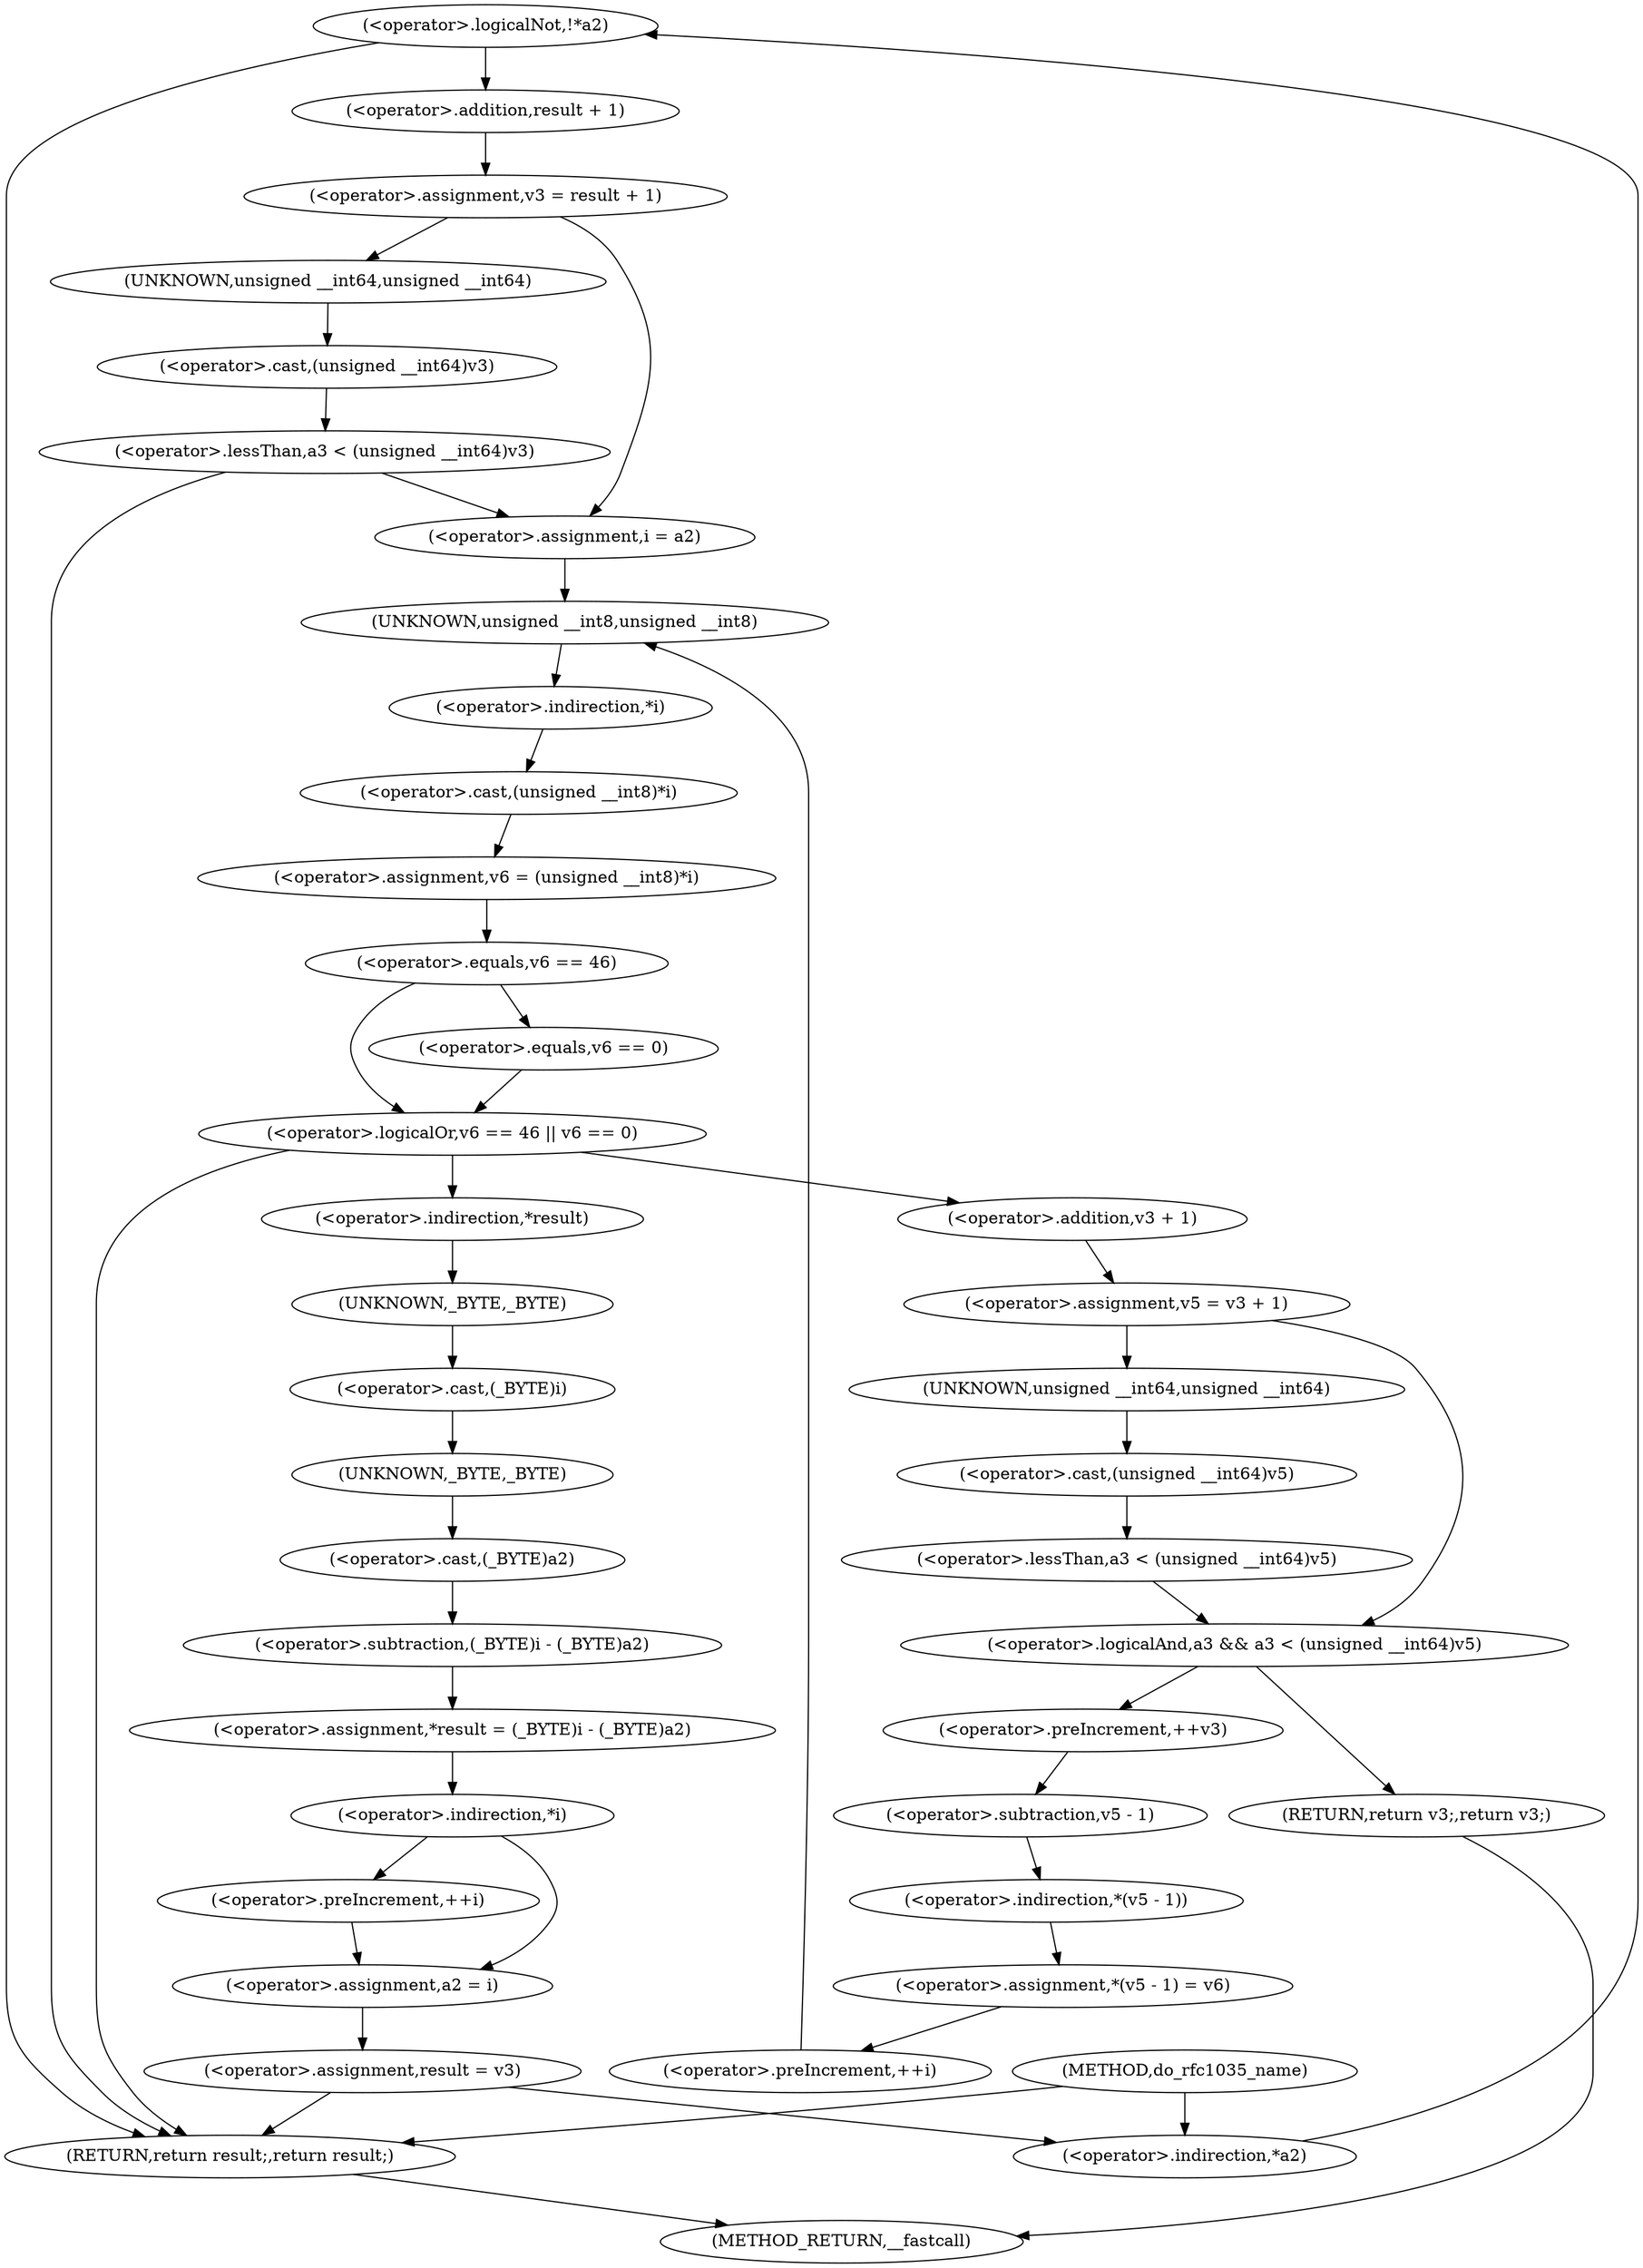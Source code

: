 digraph do_rfc1035_name {  
"1000118" [label = "(<operator>.logicalNot,!*a2)" ]
"1000119" [label = "(<operator>.indirection,*a2)" ]
"1000122" [label = "(<operator>.assignment,v3 = result + 1)" ]
"1000124" [label = "(<operator>.addition,result + 1)" ]
"1000131" [label = "(<operator>.lessThan,a3 < (unsigned __int64)v3)" ]
"1000133" [label = "(<operator>.cast,(unsigned __int64)v3)" ]
"1000134" [label = "(UNKNOWN,unsigned __int64,unsigned __int64)" ]
"1000138" [label = "(<operator>.assignment,i = a2)" ]
"1000141" [label = "(<operator>.preIncrement,++i)" ]
"1000144" [label = "(<operator>.assignment,v6 = (unsigned __int8)*i)" ]
"1000146" [label = "(<operator>.cast,(unsigned __int8)*i)" ]
"1000147" [label = "(UNKNOWN,unsigned __int8,unsigned __int8)" ]
"1000148" [label = "(<operator>.indirection,*i)" ]
"1000151" [label = "(<operator>.logicalOr,v6 == 46 || v6 == 0)" ]
"1000152" [label = "(<operator>.equals,v6 == 46)" ]
"1000155" [label = "(<operator>.equals,v6 == 0)" ]
"1000159" [label = "(<operator>.assignment,v5 = v3 + 1)" ]
"1000161" [label = "(<operator>.addition,v3 + 1)" ]
"1000165" [label = "(<operator>.logicalAnd,a3 && a3 < (unsigned __int64)v5)" ]
"1000167" [label = "(<operator>.lessThan,a3 < (unsigned __int64)v5)" ]
"1000169" [label = "(<operator>.cast,(unsigned __int64)v5)" ]
"1000170" [label = "(UNKNOWN,unsigned __int64,unsigned __int64)" ]
"1000172" [label = "(RETURN,return v3;,return v3;)" ]
"1000174" [label = "(<operator>.preIncrement,++v3)" ]
"1000176" [label = "(<operator>.assignment,*(v5 - 1) = v6)" ]
"1000177" [label = "(<operator>.indirection,*(v5 - 1))" ]
"1000178" [label = "(<operator>.subtraction,v5 - 1)" ]
"1000182" [label = "(<operator>.assignment,*result = (_BYTE)i - (_BYTE)a2)" ]
"1000183" [label = "(<operator>.indirection,*result)" ]
"1000185" [label = "(<operator>.subtraction,(_BYTE)i - (_BYTE)a2)" ]
"1000186" [label = "(<operator>.cast,(_BYTE)i)" ]
"1000187" [label = "(UNKNOWN,_BYTE,_BYTE)" ]
"1000189" [label = "(<operator>.cast,(_BYTE)a2)" ]
"1000190" [label = "(UNKNOWN,_BYTE,_BYTE)" ]
"1000193" [label = "(<operator>.indirection,*i)" ]
"1000195" [label = "(<operator>.preIncrement,++i)" ]
"1000197" [label = "(<operator>.assignment,a2 = i)" ]
"1000200" [label = "(<operator>.assignment,result = v3)" ]
"1000203" [label = "(RETURN,return result;,return result;)" ]
"1000105" [label = "(METHOD,do_rfc1035_name)" ]
"1000205" [label = "(METHOD_RETURN,__fastcall)" ]
  "1000118" -> "1000203" 
  "1000118" -> "1000124" 
  "1000119" -> "1000118" 
  "1000122" -> "1000134" 
  "1000122" -> "1000138" 
  "1000124" -> "1000122" 
  "1000131" -> "1000203" 
  "1000131" -> "1000138" 
  "1000133" -> "1000131" 
  "1000134" -> "1000133" 
  "1000138" -> "1000147" 
  "1000141" -> "1000147" 
  "1000144" -> "1000152" 
  "1000146" -> "1000144" 
  "1000147" -> "1000148" 
  "1000148" -> "1000146" 
  "1000151" -> "1000183" 
  "1000151" -> "1000203" 
  "1000151" -> "1000161" 
  "1000152" -> "1000151" 
  "1000152" -> "1000155" 
  "1000155" -> "1000151" 
  "1000159" -> "1000165" 
  "1000159" -> "1000170" 
  "1000161" -> "1000159" 
  "1000165" -> "1000172" 
  "1000165" -> "1000174" 
  "1000167" -> "1000165" 
  "1000169" -> "1000167" 
  "1000170" -> "1000169" 
  "1000172" -> "1000205" 
  "1000174" -> "1000178" 
  "1000176" -> "1000141" 
  "1000177" -> "1000176" 
  "1000178" -> "1000177" 
  "1000182" -> "1000193" 
  "1000183" -> "1000187" 
  "1000185" -> "1000182" 
  "1000186" -> "1000190" 
  "1000187" -> "1000186" 
  "1000189" -> "1000185" 
  "1000190" -> "1000189" 
  "1000193" -> "1000195" 
  "1000193" -> "1000197" 
  "1000195" -> "1000197" 
  "1000197" -> "1000200" 
  "1000200" -> "1000119" 
  "1000200" -> "1000203" 
  "1000203" -> "1000205" 
  "1000105" -> "1000119" 
  "1000105" -> "1000203" 
}
